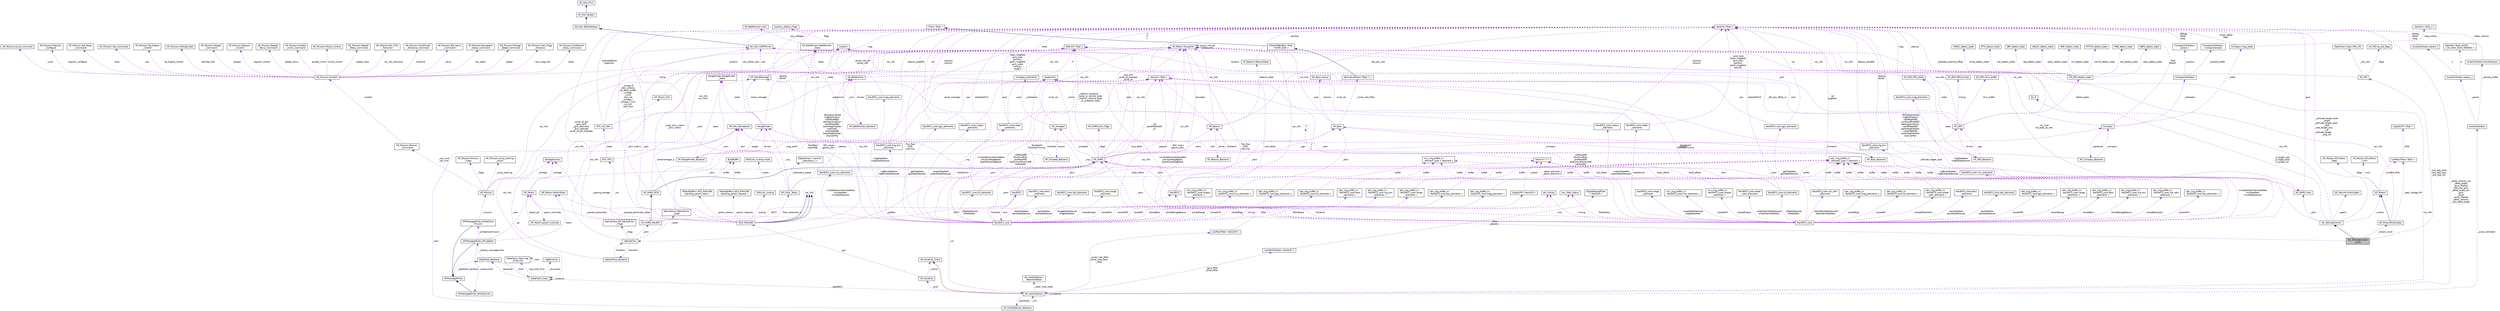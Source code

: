 digraph "AC_AttitudeControl_Multi"
{
 // INTERACTIVE_SVG=YES
  edge [fontname="Helvetica",fontsize="10",labelfontname="Helvetica",labelfontsize="10"];
  node [fontname="Helvetica",fontsize="10",shape=record];
  Node1 [label="AC_AttitudeControl\l_Multi",height=0.2,width=0.4,color="black", fillcolor="grey75", style="filled", fontcolor="black"];
  Node2 -> Node1 [dir="back",color="midnightblue",fontsize="10",style="solid",fontname="Helvetica"];
  Node2 [label="AC_AttitudeControl",height=0.2,width=0.4,color="black", fillcolor="white", style="filled",URL="$classAC__AttitudeControl.html"];
  Node3 -> Node2 [dir="back",color="darkorchid3",fontsize="10",style="dashed",label=" _p_angle_yaw\n_p_angle_pitch\n_p_angle_roll" ,fontname="Helvetica"];
  Node3 [label="AC_P",height=0.2,width=0.4,color="black", fillcolor="white", style="filled",URL="$classAC__P.html",tooltip="Object managing one P controller. "];
  Node4 -> Node3 [dir="back",color="darkorchid3",fontsize="10",style="dashed",label=" var_info" ,fontname="Helvetica"];
  Node4 [label="AP_Param::GroupInfo",height=0.2,width=0.4,color="black", fillcolor="white", style="filled",URL="$structAP__Param_1_1GroupInfo.html"];
  Node4 -> Node4 [dir="back",color="darkorchid3",fontsize="10",style="dashed",label=" group_info_ptr\ngroup_info" ,fontname="Helvetica"];
  Node5 -> Node2 [dir="back",color="darkorchid3",fontsize="10",style="dashed",label=" _attitude_target_quat" ,fontname="Helvetica"];
  Node5 [label="Quaternion",height=0.2,width=0.4,color="black", fillcolor="white", style="filled",URL="$classQuaternion.html"];
  Node4 -> Node2 [dir="back",color="darkorchid3",fontsize="10",style="dashed",label=" var_info" ,fontname="Helvetica"];
  Node6 -> Node2 [dir="back",color="darkorchid3",fontsize="10",style="dashed",label=" _ahrs" ,fontname="Helvetica"];
  Node6 [label="AP_AHRS_View",height=0.2,width=0.4,color="black", fillcolor="white", style="filled",URL="$classAP__AHRS__View.html"];
  Node7 -> Node6 [dir="back",color="darkorchid3",fontsize="10",style="dashed",label=" rot_view\nrot_body_to_ned" ,fontname="Helvetica"];
  Node7 [label="Matrix3\< float \>",height=0.2,width=0.4,color="black", fillcolor="white", style="filled",URL="$classMatrix3.html"];
  Node8 -> Node7 [dir="back",color="darkorchid3",fontsize="10",style="dashed",label=" a\nb\nc" ,fontname="Helvetica"];
  Node8 [label="Vector3\< float \>",height=0.2,width=0.4,color="black", fillcolor="white", style="filled",URL="$classVector3.html"];
  Node8 -> Node6 [dir="back",color="darkorchid3",fontsize="10",style="dashed",label=" gyro" ,fontname="Helvetica"];
  Node9 -> Node6 [dir="back",color="darkorchid3",fontsize="10",style="dashed",label=" ahrs" ,fontname="Helvetica"];
  Node9 [label="AP_AHRS",height=0.2,width=0.4,color="black", fillcolor="white", style="filled",URL="$classAP__AHRS.html"];
  Node7 -> Node9 [dir="back",color="darkorchid3",fontsize="10",style="dashed",label=" _rotation_autopilot\l_body_to_vehicle_body\n_rotation_vehicle_body\l_to_autopilot_body" ,fontname="Helvetica"];
  Node10 -> Node9 [dir="back",color="darkorchid3",fontsize="10",style="dashed",label=" _flags" ,fontname="Helvetica"];
  Node10 [label="AP_AHRS::ahrs_flags",height=0.2,width=0.4,color="black", fillcolor="white", style="filled",URL="$structAP__AHRS_1_1ahrs__flags.html"];
  Node11 -> Node9 [dir="back",color="darkorchid3",fontsize="10",style="dashed",label=" _baro" ,fontname="Helvetica"];
  Node11 [label="AP_Baro",height=0.2,width=0.4,color="black", fillcolor="white", style="filled",URL="$classAP__Baro.html"];
  Node12 -> Node11 [dir="back",color="darkorchid3",fontsize="10",style="dashed",label=" sensors" ,fontname="Helvetica"];
  Node12 [label="AP_Baro::sensor",height=0.2,width=0.4,color="black", fillcolor="white", style="filled",URL="$structAP__Baro_1_1sensor.html"];
  Node13 -> Node11 [dir="back",color="darkorchid3",fontsize="10",style="dashed",label=" _climb_rate_filter" ,fontname="Helvetica"];
  Node13 [label="DerivativeFilter\< float, 7 \>",height=0.2,width=0.4,color="black", fillcolor="white", style="filled",URL="$classDerivativeFilter.html"];
  Node14 -> Node13 [dir="back",color="midnightblue",fontsize="10",style="solid",fontname="Helvetica"];
  Node14 [label="FilterWithBuffer\< float,\l FILTER_SIZE \>",height=0.2,width=0.4,color="black", fillcolor="white", style="filled",URL="$classFilterWithBuffer.html"];
  Node15 -> Node14 [dir="back",color="midnightblue",fontsize="10",style="solid",fontname="Helvetica"];
  Node15 [label="Filter\< float \>",height=0.2,width=0.4,color="black", fillcolor="white", style="filled",URL="$classFilter.html"];
  Node4 -> Node11 [dir="back",color="darkorchid3",fontsize="10",style="dashed",label=" var_info" ,fontname="Helvetica"];
  Node16 -> Node11 [dir="back",color="darkorchid3",fontsize="10",style="dashed",label=" drivers" ,fontname="Helvetica"];
  Node16 [label="AP_Baro_Backend",height=0.2,width=0.4,color="black", fillcolor="white", style="filled",URL="$classAP__Baro__Backend.html"];
  Node11 -> Node16 [dir="back",color="darkorchid3",fontsize="10",style="dashed",label=" _frontend" ,fontname="Helvetica"];
  Node17 -> Node16 [dir="back",color="darkorchid3",fontsize="10",style="dashed",label=" _sem" ,fontname="Helvetica"];
  Node17 [label="AP_HAL::Semaphore",height=0.2,width=0.4,color="black", fillcolor="white", style="filled",URL="$classAP__HAL_1_1Semaphore.html"];
  Node18 -> Node9 [dir="back",color="darkorchid3",fontsize="10",style="dashed",label=" _optflow" ,fontname="Helvetica"];
  Node18 [label="OpticalFlow",height=0.2,width=0.4,color="black", fillcolor="white", style="filled",URL="$classOpticalFlow.html"];
  Node19 -> Node18 [dir="back",color="darkorchid3",fontsize="10",style="dashed",label=" _ahrs" ,fontname="Helvetica"];
  Node19 [label="AP_AHRS_NavEKF",height=0.2,width=0.4,color="black", fillcolor="white", style="filled",URL="$classAP__AHRS__NavEKF.html"];
  Node20 -> Node19 [dir="back",color="midnightblue",fontsize="10",style="solid",fontname="Helvetica"];
  Node20 [label="AP_AHRS_DCM",height=0.2,width=0.4,color="black", fillcolor="white", style="filled",URL="$classAP__AHRS__DCM.html"];
  Node9 -> Node20 [dir="back",color="midnightblue",fontsize="10",style="solid",fontname="Helvetica"];
  Node7 -> Node20 [dir="back",color="darkorchid3",fontsize="10",style="dashed",label=" _body_dcm_matrix\n_dcm_matrix" ,fontname="Helvetica"];
  Node8 -> Node20 [dir="back",color="darkorchid3",fontsize="10",style="dashed",label=" _omega_P\n_last_velocity\n_ra_delay_buffer\n_omega\n_wind\n_last_vel\n_omega_I\n_omega_I_sum\n_ra_sum\n_last_fuse\n..." ,fontname="Helvetica"];
  Node21 -> Node20 [dir="back",color="darkorchid3",fontsize="10",style="dashed",label=" _mag_earth" ,fontname="Helvetica"];
  Node21 [label="Vector2\< float \>",height=0.2,width=0.4,color="black", fillcolor="white", style="filled",URL="$structVector2.html"];
  Node7 -> Node19 [dir="back",color="darkorchid3",fontsize="10",style="dashed",label=" _dcm_matrix" ,fontname="Helvetica"];
  Node22 -> Node19 [dir="back",color="darkorchid3",fontsize="10",style="dashed",label=" EKF2" ,fontname="Helvetica"];
  Node22 [label="NavEKF2",height=0.2,width=0.4,color="black", fillcolor="white", style="filled",URL="$classNavEKF2.html"];
  Node11 -> Node22 [dir="back",color="darkorchid3",fontsize="10",style="dashed",label=" _baro" ,fontname="Helvetica"];
  Node4 -> Node22 [dir="back",color="darkorchid3",fontsize="10",style="dashed",label=" var_info" ,fontname="Helvetica"];
  Node21 -> Node22 [dir="back",color="darkorchid3",fontsize="10",style="dashed",label=" core_delta" ,fontname="Helvetica"];
  Node23 -> Node22 [dir="back",color="darkorchid3",fontsize="10",style="dashed",label=" _rng" ,fontname="Helvetica"];
  Node23 [label="RangeFinder",height=0.2,width=0.4,color="black", fillcolor="white", style="filled",URL="$classRangeFinder.html"];
  Node24 -> Node23 [dir="back",color="darkorchid3",fontsize="10",style="dashed",label=" serial_manager" ,fontname="Helvetica"];
  Node24 [label="AP_SerialManager",height=0.2,width=0.4,color="black", fillcolor="white", style="filled",URL="$classAP__SerialManager.html"];
  Node25 -> Node24 [dir="back",color="darkorchid3",fontsize="10",style="dashed",label=" uart" ,fontname="Helvetica"];
  Node25 [label="AP_HAL::UARTDriver",height=0.2,width=0.4,color="black", fillcolor="white", style="filled",URL="$classAP__HAL_1_1UARTDriver.html"];
  Node26 -> Node25 [dir="back",color="midnightblue",fontsize="10",style="solid",fontname="Helvetica"];
  Node26 [label="AP_HAL::BetterStream",height=0.2,width=0.4,color="black", fillcolor="white", style="filled",URL="$classAP__HAL_1_1BetterStream.html"];
  Node27 -> Node26 [dir="back",color="midnightblue",fontsize="10",style="solid",fontname="Helvetica"];
  Node27 [label="AP_HAL::Stream",height=0.2,width=0.4,color="black", fillcolor="white", style="filled",URL="$classAP__HAL_1_1Stream.html"];
  Node28 -> Node27 [dir="back",color="midnightblue",fontsize="10",style="solid",fontname="Helvetica"];
  Node28 [label="AP_HAL::Print",height=0.2,width=0.4,color="black", fillcolor="white", style="filled",URL="$classAP__HAL_1_1Print.html"];
  Node4 -> Node24 [dir="back",color="darkorchid3",fontsize="10",style="dashed",label=" var_info" ,fontname="Helvetica"];
  Node29 -> Node23 [dir="back",color="darkorchid3",fontsize="10",style="dashed",label=" state" ,fontname="Helvetica"];
  Node29 [label="RangeFinder::RangeFinder\l_State",height=0.2,width=0.4,color="black", fillcolor="white", style="filled",URL="$structRangeFinder_1_1RangeFinder__State.html"];
  Node4 -> Node23 [dir="back",color="darkorchid3",fontsize="10",style="dashed",label=" var_info" ,fontname="Helvetica"];
  Node8 -> Node23 [dir="back",color="darkorchid3",fontsize="10",style="dashed",label=" pos_offset_zero" ,fontname="Helvetica"];
  Node30 -> Node23 [dir="back",color="darkorchid3",fontsize="10",style="dashed",label=" drivers" ,fontname="Helvetica"];
  Node30 [label="AP_RangeFinder_Backend",height=0.2,width=0.4,color="black", fillcolor="white", style="filled",URL="$classAP__RangeFinder__Backend.html"];
  Node29 -> Node30 [dir="back",color="darkorchid3",fontsize="10",style="dashed",label=" state" ,fontname="Helvetica"];
  Node17 -> Node30 [dir="back",color="darkorchid3",fontsize="10",style="dashed",label=" _sem" ,fontname="Helvetica"];
  Node23 -> Node30 [dir="back",color="darkorchid3",fontsize="10",style="dashed",label=" ranger" ,fontname="Helvetica"];
  Node9 -> Node22 [dir="back",color="darkorchid3",fontsize="10",style="dashed",label=" _ahrs" ,fontname="Helvetica"];
  Node31 -> Node22 [dir="back",color="darkorchid3",fontsize="10",style="dashed",label=" core" ,fontname="Helvetica"];
  Node31 [label="NavEKF2_core",height=0.2,width=0.4,color="black", fillcolor="white", style="filled",URL="$classNavEKF2__core.html"];
  Node32 -> Node31 [dir="back",color="darkorchid3",fontsize="10",style="dashed",label=" magDataNew\nmagDataDelayed" ,fontname="Helvetica"];
  Node32 [label="NavEKF2_core::mag_elements",height=0.2,width=0.4,color="black", fillcolor="white", style="filled",URL="$structNavEKF2__core_1_1mag__elements.html"];
  Node8 -> Node32 [dir="back",color="darkorchid3",fontsize="10",style="dashed",label=" mag" ,fontname="Helvetica"];
  Node7 -> Node31 [dir="back",color="darkorchid3",fontsize="10",style="dashed",label=" Tbn_flow\nDCM\nprevTnb" ,fontname="Helvetica"];
  Node22 -> Node31 [dir="back",color="darkorchid3",fontsize="10",style="dashed",label=" frontend" ,fontname="Helvetica"];
  Node33 -> Node31 [dir="back",color="darkorchid3",fontsize="10",style="dashed",label=" baroDataNew\nbaroDataDelayed" ,fontname="Helvetica"];
  Node33 [label="NavEKF2_core::baro\l_elements",height=0.2,width=0.4,color="black", fillcolor="white", style="filled",URL="$structNavEKF2__core_1_1baro__elements.html"];
  Node34 -> Node31 [dir="back",color="darkorchid3",fontsize="10",style="dashed",label=" storedIMU" ,fontname="Helvetica"];
  Node34 [label="imu_ring_buffer_t\<\l NavEKF2_core::imu_elements \>",height=0.2,width=0.4,color="black", fillcolor="white", style="filled",URL="$classimu__ring__buffer__t.html"];
  Node35 -> Node34 [dir="back",color="darkorchid3",fontsize="10",style="dashed",label=" buffer" ,fontname="Helvetica"];
  Node35 [label="imu_ring_buffer_t\<\l element_type \>::element_t",height=0.2,width=0.4,color="black", fillcolor="white", style="filled",URL="$structimu__ring__buffer__t_1_1element__t.html"];
  Node36 -> Node31 [dir="back",color="darkorchid3",fontsize="10",style="dashed",label=" rngBcnDataNew\nrngBcnDataDelayed" ,fontname="Helvetica"];
  Node36 [label="NavEKF2_core::rng_bcn\l_elements",height=0.2,width=0.4,color="black", fillcolor="white", style="filled",URL="$structNavEKF2__core_1_1rng__bcn__elements.html"];
  Node8 -> Node36 [dir="back",color="darkorchid3",fontsize="10",style="dashed",label=" beacon_posNED" ,fontname="Helvetica"];
  Node37 -> Node31 [dir="back",color="darkorchid3",fontsize="10",style="dashed",label=" ofDataDelayed\nofDataNew" ,fontname="Helvetica"];
  Node37 [label="NavEKF2_core::of_elements",height=0.2,width=0.4,color="black", fillcolor="white", style="filled",URL="$structNavEKF2__core_1_1of__elements.html"];
  Node8 -> Node37 [dir="back",color="darkorchid3",fontsize="10",style="dashed",label=" bodyRadXYZ" ,fontname="Helvetica"];
  Node38 -> Node37 [dir="back",color="darkorchid3",fontsize="10",style="dashed",label=" body_offset" ,fontname="Helvetica"];
  Node38 [label="Vector3\< T \>",height=0.2,width=0.4,color="black", fillcolor="white", style="filled",URL="$classVector3.html"];
  Node39 -> Node38 [dir="back",color="darkorchid3",fontsize="10",style="dashed",label=" x\ny\nz" ,fontname="Helvetica"];
  Node39 [label="T",height=0.2,width=0.4,color="grey75", fillcolor="white", style="filled"];
  Node21 -> Node37 [dir="back",color="darkorchid3",fontsize="10",style="dashed",label=" flowRadXY\nflowRadXYcomp" ,fontname="Helvetica"];
  Node40 -> Node31 [dir="back",color="darkorchid3",fontsize="10",style="dashed",label=" storedGPS" ,fontname="Helvetica"];
  Node40 [label="obs_ring_buffer_t\<\l NavEKF2_core::gps_elements \>",height=0.2,width=0.4,color="black", fillcolor="white", style="filled",URL="$classobs__ring__buffer__t.html"];
  Node41 -> Node40 [dir="back",color="darkorchid3",fontsize="10",style="dashed",label=" buffer" ,fontname="Helvetica"];
  Node41 [label="obs_ring_buffer_t\<\l element_type \>::element_t",height=0.2,width=0.4,color="black", fillcolor="white", style="filled",URL="$structobs__ring__buffer__t_1_1element__t.html"];
  Node42 -> Node31 [dir="back",color="darkorchid3",fontsize="10",style="dashed",label=" timing" ,fontname="Helvetica"];
  Node42 [label="ekf_timing",height=0.2,width=0.4,color="black", fillcolor="white", style="filled",URL="$structekf__timing.html"];
  Node43 -> Node31 [dir="back",color="darkorchid3",fontsize="10",style="dashed",label=" tasDataNew\ntasDataDelayed" ,fontname="Helvetica"];
  Node43 [label="NavEKF2_core::tas_elements",height=0.2,width=0.4,color="black", fillcolor="white", style="filled",URL="$structNavEKF2__core_1_1tas__elements.html"];
  Node5 -> Node31 [dir="back",color="darkorchid3",fontsize="10",style="dashed",label=" imuQuatDownSampleNew\nprevQuatMagReset\nquatAtLastMagReset" ,fontname="Helvetica"];
  Node44 -> Node31 [dir="back",color="darkorchid3",fontsize="10",style="dashed",label=" stateStruct" ,fontname="Helvetica"];
  Node44 [label="NavEKF2_core::state\l_elements",height=0.2,width=0.4,color="black", fillcolor="white", style="filled",URL="$structNavEKF2__core_1_1state__elements.html"];
  Node5 -> Node44 [dir="back",color="darkorchid3",fontsize="10",style="dashed",label=" quat" ,fontname="Helvetica"];
  Node8 -> Node44 [dir="back",color="darkorchid3",fontsize="10",style="dashed",label=" body_magfield\ngyro_bias\nposition\nearth_magfield\ngyro_scale\nvelocity\nangErr" ,fontname="Helvetica"];
  Node21 -> Node44 [dir="back",color="darkorchid3",fontsize="10",style="dashed",label=" wind_vel" ,fontname="Helvetica"];
  Node45 -> Node31 [dir="back",color="darkorchid3",fontsize="10",style="dashed",label=" storedOF" ,fontname="Helvetica"];
  Node45 [label="obs_ring_buffer_t\<\l NavEKF2_core::of_elements \>",height=0.2,width=0.4,color="black", fillcolor="white", style="filled",URL="$classobs__ring__buffer__t.html"];
  Node41 -> Node45 [dir="back",color="darkorchid3",fontsize="10",style="dashed",label=" buffer" ,fontname="Helvetica"];
  Node46 -> Node31 [dir="back",color="darkorchid3",fontsize="10",style="dashed",label=" imuDataDownSampledNew\nimuDataNew\nimuDataDelayed" ,fontname="Helvetica"];
  Node46 [label="NavEKF2_core::imu_elements",height=0.2,width=0.4,color="black", fillcolor="white", style="filled",URL="$structNavEKF2__core_1_1imu__elements.html"];
  Node8 -> Node46 [dir="back",color="darkorchid3",fontsize="10",style="dashed",label=" delAng\ndelVel" ,fontname="Helvetica"];
  Node8 -> Node31 [dir="back",color="darkorchid3",fontsize="10",style="dashed",label=" delAngCorrected\nrngBcnPosSum\nvelOffsetNED\ndelAngCorrection\nearthRateNED\nearthMagFieldVar\ntiltErrVec\nvelDotNEDfilt\nbodyMagFieldVar\nreceiverPos\n..." ,fontname="Helvetica"];
  Node47 -> Node31 [dir="back",color="darkorchid3",fontsize="10",style="dashed",label=" filterStatus" ,fontname="Helvetica"];
  Node47 [label="nav_filter_status",height=0.2,width=0.4,color="black", fillcolor="white", style="filled",URL="$unionnav__filter__status.html"];
  Node48 -> Node31 [dir="back",color="darkorchid3",fontsize="10",style="dashed",label=" outputDataNew\noutputDataDelayed" ,fontname="Helvetica"];
  Node48 [label="NavEKF2_core::output\l_elements",height=0.2,width=0.4,color="black", fillcolor="white", style="filled",URL="$structNavEKF2__core_1_1output__elements.html"];
  Node5 -> Node48 [dir="back",color="darkorchid3",fontsize="10",style="dashed",label=" quat" ,fontname="Helvetica"];
  Node8 -> Node48 [dir="back",color="darkorchid3",fontsize="10",style="dashed",label=" position\nvelocity" ,fontname="Helvetica"];
  Node49 -> Node31 [dir="back",color="darkorchid3",fontsize="10",style="dashed",label=" gpsDataNew\ngpsDataDelayed" ,fontname="Helvetica"];
  Node49 [label="NavEKF2_core::gps_elements",height=0.2,width=0.4,color="black", fillcolor="white", style="filled",URL="$structNavEKF2__core_1_1gps__elements.html"];
  Node8 -> Node49 [dir="back",color="darkorchid3",fontsize="10",style="dashed",label=" vel" ,fontname="Helvetica"];
  Node21 -> Node49 [dir="back",color="darkorchid3",fontsize="10",style="dashed",label=" pos" ,fontname="Helvetica"];
  Node21 -> Node31 [dir="back",color="darkorchid3",fontsize="10",style="dashed",label=" velResetNE\nflowGyroBias\nposResetNE\nlastKnownPositionNE\nheldVelNE" ,fontname="Helvetica"];
  Node50 -> Node31 [dir="back",color="darkorchid3",fontsize="10",style="dashed",label=" storedBaro" ,fontname="Helvetica"];
  Node50 [label="obs_ring_buffer_t\<\l NavEKF2_core::baro\l_elements \>",height=0.2,width=0.4,color="black", fillcolor="white", style="filled",URL="$classobs__ring__buffer__t.html"];
  Node41 -> Node50 [dir="back",color="darkorchid3",fontsize="10",style="dashed",label=" buffer" ,fontname="Helvetica"];
  Node51 -> Node31 [dir="back",color="darkorchid3",fontsize="10",style="dashed",label=" storedRangeBeacon" ,fontname="Helvetica"];
  Node51 [label="obs_ring_buffer_t\<\l NavEKF2_core::rng_bcn\l_elements \>",height=0.2,width=0.4,color="black", fillcolor="white", style="filled",URL="$classobs__ring__buffer__t.html"];
  Node41 -> Node51 [dir="back",color="darkorchid3",fontsize="10",style="dashed",label=" buffer" ,fontname="Helvetica"];
  Node52 -> Node31 [dir="back",color="darkorchid3",fontsize="10",style="dashed",label=" storedRange" ,fontname="Helvetica"];
  Node52 [label="obs_ring_buffer_t\<\l NavEKF2_core::range\l_elements \>",height=0.2,width=0.4,color="black", fillcolor="white", style="filled",URL="$classobs__ring__buffer__t.html"];
  Node41 -> Node52 [dir="back",color="darkorchid3",fontsize="10",style="dashed",label=" buffer" ,fontname="Helvetica"];
  Node53 -> Node31 [dir="back",color="darkorchid3",fontsize="10",style="dashed",label=" storedTAS" ,fontname="Helvetica"];
  Node53 [label="obs_ring_buffer_t\<\l NavEKF2_core::tas_elements \>",height=0.2,width=0.4,color="black", fillcolor="white", style="filled",URL="$classobs__ring__buffer__t.html"];
  Node41 -> Node53 [dir="back",color="darkorchid3",fontsize="10",style="dashed",label=" buffer" ,fontname="Helvetica"];
  Node9 -> Node31 [dir="back",color="darkorchid3",fontsize="10",style="dashed",label=" _ahrs" ,fontname="Helvetica"];
  Node54 -> Node31 [dir="back",color="darkorchid3",fontsize="10",style="dashed",label=" storedMag" ,fontname="Helvetica"];
  Node54 [label="obs_ring_buffer_t\<\l NavEKF2_core::mag_elements \>",height=0.2,width=0.4,color="black", fillcolor="white", style="filled",URL="$classobs__ring__buffer__t.html"];
  Node41 -> Node54 [dir="back",color="darkorchid3",fontsize="10",style="dashed",label=" buffer" ,fontname="Helvetica"];
  Node55 -> Node31 [dir="back",color="darkorchid3",fontsize="10",style="dashed",label=" rangeDataDelayed\nrangeDataNew" ,fontname="Helvetica"];
  Node55 [label="NavEKF2_core::range\l_elements",height=0.2,width=0.4,color="black", fillcolor="white", style="filled",URL="$structNavEKF2__core_1_1range__elements.html"];
  Node56 -> Node31 [dir="back",color="darkorchid3",fontsize="10",style="dashed",label=" EKF_origin\ngpsloc_prev" ,fontname="Helvetica"];
  Node56 [label="Location",height=0.2,width=0.4,color="black", fillcolor="white", style="filled",URL="$structLocation.html"];
  Node57 -> Node56 [dir="back",color="darkorchid3",fontsize="10",style="dashed",label=" flags" ,fontname="Helvetica"];
  Node57 [label="Location_Option_Flags",height=0.2,width=0.4,color="black", fillcolor="white", style="filled",URL="$structLocation__Option__Flags.html"];
  Node58 -> Node31 [dir="back",color="darkorchid3",fontsize="10",style="dashed",label=" storedOutput" ,fontname="Helvetica"];
  Node58 [label="imu_ring_buffer_t\<\l NavEKF2_core::output\l_elements \>",height=0.2,width=0.4,color="black", fillcolor="white", style="filled",URL="$classimu__ring__buffer__t.html"];
  Node35 -> Node58 [dir="back",color="darkorchid3",fontsize="10",style="dashed",label=" buffer" ,fontname="Helvetica"];
  Node59 -> Node19 [dir="back",color="darkorchid3",fontsize="10",style="dashed",label=" EKF3" ,fontname="Helvetica"];
  Node59 [label="NavEKF3",height=0.2,width=0.4,color="black", fillcolor="white", style="filled",URL="$classNavEKF3.html"];
  Node60 -> Node59 [dir="back",color="darkorchid3",fontsize="10",style="dashed",label=" core" ,fontname="Helvetica"];
  Node60 [label="NavEKF3_core",height=0.2,width=0.4,color="black", fillcolor="white", style="filled",URL="$classNavEKF3__core.html"];
  Node61 -> Node60 [dir="back",color="darkorchid3",fontsize="10",style="dashed",label=" storedMag" ,fontname="Helvetica"];
  Node61 [label="obs_ring_buffer_t\<\l NavEKF3_core::mag_elements \>",height=0.2,width=0.4,color="black", fillcolor="white", style="filled",URL="$classobs__ring__buffer__t.html"];
  Node41 -> Node61 [dir="back",color="darkorchid3",fontsize="10",style="dashed",label=" buffer" ,fontname="Helvetica"];
  Node62 -> Node60 [dir="back",color="darkorchid3",fontsize="10",style="dashed",label=" outputDataNew\noutputDataDelayed" ,fontname="Helvetica"];
  Node62 [label="NavEKF3_core::output\l_elements",height=0.2,width=0.4,color="black", fillcolor="white", style="filled",URL="$structNavEKF3__core_1_1output__elements.html"];
  Node5 -> Node62 [dir="back",color="darkorchid3",fontsize="10",style="dashed",label=" quat" ,fontname="Helvetica"];
  Node8 -> Node62 [dir="back",color="darkorchid3",fontsize="10",style="dashed",label=" position\nvelocity" ,fontname="Helvetica"];
  Node63 -> Node60 [dir="back",color="darkorchid3",fontsize="10",style="dashed",label=" gpsDataNew\ngpsDataDelayed" ,fontname="Helvetica"];
  Node63 [label="NavEKF3_core::gps_elements",height=0.2,width=0.4,color="black", fillcolor="white", style="filled",URL="$structNavEKF3__core_1_1gps__elements.html"];
  Node8 -> Node63 [dir="back",color="darkorchid3",fontsize="10",style="dashed",label=" vel" ,fontname="Helvetica"];
  Node21 -> Node63 [dir="back",color="darkorchid3",fontsize="10",style="dashed",label=" pos" ,fontname="Helvetica"];
  Node7 -> Node60 [dir="back",color="darkorchid3",fontsize="10",style="dashed",label=" Tbn_flow\nDCM\nprevTnb" ,fontname="Helvetica"];
  Node59 -> Node60 [dir="back",color="darkorchid3",fontsize="10",style="dashed",label=" frontend" ,fontname="Helvetica"];
  Node64 -> Node60 [dir="back",color="darkorchid3",fontsize="10",style="dashed",label=" storedOF" ,fontname="Helvetica"];
  Node64 [label="obs_ring_buffer_t\<\l NavEKF3_core::of_elements \>",height=0.2,width=0.4,color="black", fillcolor="white", style="filled",URL="$classobs__ring__buffer__t.html"];
  Node41 -> Node64 [dir="back",color="darkorchid3",fontsize="10",style="dashed",label=" buffer" ,fontname="Helvetica"];
  Node42 -> Node60 [dir="back",color="darkorchid3",fontsize="10",style="dashed",label=" timing" ,fontname="Helvetica"];
  Node65 -> Node60 [dir="back",color="darkorchid3",fontsize="10",style="dashed",label=" wheelOdmDataDelayed\nwheelOdmDataNew" ,fontname="Helvetica"];
  Node65 [label="NavEKF3_core::wheel\l_odm_elements",height=0.2,width=0.4,color="black", fillcolor="white", style="filled",URL="$structNavEKF3__core_1_1wheel__odm__elements.html"];
  Node38 -> Node65 [dir="back",color="darkorchid3",fontsize="10",style="dashed",label=" hub_offset" ,fontname="Helvetica"];
  Node66 -> Node60 [dir="back",color="darkorchid3",fontsize="10",style="dashed",label=" bodyOdmDataDelayed\nbodyOdmDataNew" ,fontname="Helvetica"];
  Node66 [label="NavEKF3_core::vel_odm\l_elements",height=0.2,width=0.4,color="black", fillcolor="white", style="filled",URL="$structNavEKF3__core_1_1vel__odm__elements.html"];
  Node8 -> Node66 [dir="back",color="darkorchid3",fontsize="10",style="dashed",label=" vel\nangRate" ,fontname="Helvetica"];
  Node38 -> Node66 [dir="back",color="darkorchid3",fontsize="10",style="dashed",label=" body_offset" ,fontname="Helvetica"];
  Node5 -> Node60 [dir="back",color="darkorchid3",fontsize="10",style="dashed",label=" imuQuatDownSampleNew\nprevQuatMagReset\nquatAtLastMagReset" ,fontname="Helvetica"];
  Node67 -> Node60 [dir="back",color="darkorchid3",fontsize="10",style="dashed",label=" storedWheelOdm" ,fontname="Helvetica"];
  Node67 [label="obs_ring_buffer_t\<\l NavEKF3_core::wheel\l_odm_elements \>",height=0.2,width=0.4,color="black", fillcolor="white", style="filled",URL="$classobs__ring__buffer__t.html"];
  Node41 -> Node67 [dir="back",color="darkorchid3",fontsize="10",style="dashed",label=" buffer" ,fontname="Helvetica"];
  Node8 -> Node60 [dir="back",color="darkorchid3",fontsize="10",style="dashed",label=" delAngCorrected\nrngBcnPosSum\nvelOffsetNED\nbcnPosOffsetNED\ndelAngCorrection\nearthRateNED\nearthMagFieldVar\nvelDotNEDfilt\nbodyMagFieldVar\nreceiverPos\n..." ,fontname="Helvetica"];
  Node47 -> Node60 [dir="back",color="darkorchid3",fontsize="10",style="dashed",label=" filterStatus" ,fontname="Helvetica"];
  Node68 -> Node60 [dir="back",color="darkorchid3",fontsize="10",style="dashed",label=" magDataNew\nmagDataDelayed" ,fontname="Helvetica"];
  Node68 [label="NavEKF3_core::mag_elements",height=0.2,width=0.4,color="black", fillcolor="white", style="filled",URL="$structNavEKF3__core_1_1mag__elements.html"];
  Node8 -> Node68 [dir="back",color="darkorchid3",fontsize="10",style="dashed",label=" mag" ,fontname="Helvetica"];
  Node21 -> Node60 [dir="back",color="darkorchid3",fontsize="10",style="dashed",label=" velResetNE\nflowGyroBias\nposResetNE\nlastKnownPositionNE\nheldVelNE" ,fontname="Helvetica"];
  Node69 -> Node60 [dir="back",color="darkorchid3",fontsize="10",style="dashed",label=" storedGPS" ,fontname="Helvetica"];
  Node69 [label="obs_ring_buffer_t\<\l NavEKF3_core::gps_elements \>",height=0.2,width=0.4,color="black", fillcolor="white", style="filled",URL="$classobs__ring__buffer__t.html"];
  Node41 -> Node69 [dir="back",color="darkorchid3",fontsize="10",style="dashed",label=" buffer" ,fontname="Helvetica"];
  Node70 -> Node60 [dir="back",color="darkorchid3",fontsize="10",style="dashed",label=" stateStruct" ,fontname="Helvetica"];
  Node70 [label="NavEKF3_core::state\l_elements",height=0.2,width=0.4,color="black", fillcolor="white", style="filled",URL="$structNavEKF3__core_1_1state__elements.html"];
  Node5 -> Node70 [dir="back",color="darkorchid3",fontsize="10",style="dashed",label=" quat" ,fontname="Helvetica"];
  Node8 -> Node70 [dir="back",color="darkorchid3",fontsize="10",style="dashed",label=" accel_bias\nbody_magfield\ngyro_bias\nposition\nearth_magfield\nvelocity" ,fontname="Helvetica"];
  Node21 -> Node70 [dir="back",color="darkorchid3",fontsize="10",style="dashed",label=" wind_vel" ,fontname="Helvetica"];
  Node71 -> Node60 [dir="back",color="darkorchid3",fontsize="10",style="dashed",label=" storedRange" ,fontname="Helvetica"];
  Node71 [label="obs_ring_buffer_t\<\l NavEKF3_core::range\l_elements \>",height=0.2,width=0.4,color="black", fillcolor="white", style="filled",URL="$classobs__ring__buffer__t.html"];
  Node41 -> Node71 [dir="back",color="darkorchid3",fontsize="10",style="dashed",label=" buffer" ,fontname="Helvetica"];
  Node72 -> Node60 [dir="back",color="darkorchid3",fontsize="10",style="dashed",label=" rngBcnDataNew\nrngBcnDataDelayed" ,fontname="Helvetica"];
  Node72 [label="NavEKF3_core::rng_bcn\l_elements",height=0.2,width=0.4,color="black", fillcolor="white", style="filled",URL="$structNavEKF3__core_1_1rng__bcn__elements.html"];
  Node8 -> Node72 [dir="back",color="darkorchid3",fontsize="10",style="dashed",label=" beacon_posNED" ,fontname="Helvetica"];
  Node73 -> Node60 [dir="back",color="darkorchid3",fontsize="10",style="dashed",label=" baroDataNew\nbaroDataDelayed" ,fontname="Helvetica"];
  Node73 [label="NavEKF3_core::baro\l_elements",height=0.2,width=0.4,color="black", fillcolor="white", style="filled",URL="$structNavEKF3__core_1_1baro__elements.html"];
  Node9 -> Node60 [dir="back",color="darkorchid3",fontsize="10",style="dashed",label=" _ahrs" ,fontname="Helvetica"];
  Node74 -> Node60 [dir="back",color="darkorchid3",fontsize="10",style="dashed",label=" storedBaro" ,fontname="Helvetica"];
  Node74 [label="obs_ring_buffer_t\<\l NavEKF3_core::baro\l_elements \>",height=0.2,width=0.4,color="black", fillcolor="white", style="filled",URL="$classobs__ring__buffer__t.html"];
  Node41 -> Node74 [dir="back",color="darkorchid3",fontsize="10",style="dashed",label=" buffer" ,fontname="Helvetica"];
  Node56 -> Node60 [dir="back",color="darkorchid3",fontsize="10",style="dashed",label=" EKF_origin\ngpsloc_prev" ,fontname="Helvetica"];
  Node75 -> Node60 [dir="back",color="darkorchid3",fontsize="10",style="dashed",label=" tasDataNew\ntasDataDelayed" ,fontname="Helvetica"];
  Node75 [label="NavEKF3_core::tas_elements",height=0.2,width=0.4,color="black", fillcolor="white", style="filled",URL="$structNavEKF3__core_1_1tas__elements.html"];
  Node76 -> Node60 [dir="back",color="darkorchid3",fontsize="10",style="dashed",label=" storedIMU" ,fontname="Helvetica"];
  Node76 [label="imu_ring_buffer_t\<\l NavEKF3_core::imu_elements \>",height=0.2,width=0.4,color="black", fillcolor="white", style="filled",URL="$classimu__ring__buffer__t.html"];
  Node35 -> Node76 [dir="back",color="darkorchid3",fontsize="10",style="dashed",label=" buffer" ,fontname="Helvetica"];
  Node77 -> Node60 [dir="back",color="darkorchid3",fontsize="10",style="dashed",label=" storedRangeBeacon" ,fontname="Helvetica"];
  Node77 [label="obs_ring_buffer_t\<\l NavEKF3_core::rng_bcn\l_elements \>",height=0.2,width=0.4,color="black", fillcolor="white", style="filled",URL="$classobs__ring__buffer__t.html"];
  Node41 -> Node77 [dir="back",color="darkorchid3",fontsize="10",style="dashed",label=" buffer" ,fontname="Helvetica"];
  Node78 -> Node60 [dir="back",color="darkorchid3",fontsize="10",style="dashed",label=" storedBodyOdm" ,fontname="Helvetica"];
  Node78 [label="obs_ring_buffer_t\<\l NavEKF3_core::vel_odm\l_elements \>",height=0.2,width=0.4,color="black", fillcolor="white", style="filled",URL="$classobs__ring__buffer__t.html"];
  Node41 -> Node78 [dir="back",color="darkorchid3",fontsize="10",style="dashed",label=" buffer" ,fontname="Helvetica"];
  Node79 -> Node60 [dir="back",color="darkorchid3",fontsize="10",style="dashed",label=" ofDataDelayed\nofDataNew" ,fontname="Helvetica"];
  Node79 [label="NavEKF3_core::of_elements",height=0.2,width=0.4,color="black", fillcolor="white", style="filled",URL="$structNavEKF3__core_1_1of__elements.html"];
  Node8 -> Node79 [dir="back",color="darkorchid3",fontsize="10",style="dashed",label=" bodyRadXYZ" ,fontname="Helvetica"];
  Node38 -> Node79 [dir="back",color="darkorchid3",fontsize="10",style="dashed",label=" body_offset" ,fontname="Helvetica"];
  Node21 -> Node79 [dir="back",color="darkorchid3",fontsize="10",style="dashed",label=" flowRadXY\nflowRadXYcomp" ,fontname="Helvetica"];
  Node80 -> Node60 [dir="back",color="darkorchid3",fontsize="10",style="dashed",label=" rangeDataDelayed\nrangeDataNew" ,fontname="Helvetica"];
  Node80 [label="NavEKF3_core::range\l_elements",height=0.2,width=0.4,color="black", fillcolor="white", style="filled",URL="$structNavEKF3__core_1_1range__elements.html"];
  Node81 -> Node60 [dir="back",color="darkorchid3",fontsize="10",style="dashed",label=" imuDataDownSampledNew\nimuDataNew\nimuDataDelayed" ,fontname="Helvetica"];
  Node81 [label="NavEKF3_core::imu_elements",height=0.2,width=0.4,color="black", fillcolor="white", style="filled",URL="$structNavEKF3__core_1_1imu__elements.html"];
  Node8 -> Node81 [dir="back",color="darkorchid3",fontsize="10",style="dashed",label=" delAng\ndelVel" ,fontname="Helvetica"];
  Node82 -> Node60 [dir="back",color="darkorchid3",fontsize="10",style="dashed",label=" storedOutput" ,fontname="Helvetica"];
  Node82 [label="imu_ring_buffer_t\<\l NavEKF3_core::output\l_elements \>",height=0.2,width=0.4,color="black", fillcolor="white", style="filled",URL="$classimu__ring__buffer__t.html"];
  Node35 -> Node82 [dir="back",color="darkorchid3",fontsize="10",style="dashed",label=" buffer" ,fontname="Helvetica"];
  Node83 -> Node60 [dir="back",color="darkorchid3",fontsize="10",style="dashed",label=" storedTAS" ,fontname="Helvetica"];
  Node83 [label="obs_ring_buffer_t\<\l NavEKF3_core::tas_elements \>",height=0.2,width=0.4,color="black", fillcolor="white", style="filled",URL="$classobs__ring__buffer__t.html"];
  Node41 -> Node83 [dir="back",color="darkorchid3",fontsize="10",style="dashed",label=" buffer" ,fontname="Helvetica"];
  Node11 -> Node59 [dir="back",color="darkorchid3",fontsize="10",style="dashed",label=" _baro" ,fontname="Helvetica"];
  Node4 -> Node59 [dir="back",color="darkorchid3",fontsize="10",style="dashed",label=" var_info" ,fontname="Helvetica"];
  Node21 -> Node59 [dir="back",color="darkorchid3",fontsize="10",style="dashed",label=" core_delta" ,fontname="Helvetica"];
  Node23 -> Node59 [dir="back",color="darkorchid3",fontsize="10",style="dashed",label=" _rng" ,fontname="Helvetica"];
  Node9 -> Node59 [dir="back",color="darkorchid3",fontsize="10",style="dashed",label=" _ahrs" ,fontname="Helvetica"];
  Node84 -> Node19 [dir="back",color="darkorchid3",fontsize="10",style="dashed",label=" _sitl" ,fontname="Helvetica"];
  Node84 [label="SITL::SITL",height=0.2,width=0.4,color="black", fillcolor="white", style="filled",URL="$classSITL_1_1SITL.html"];
  Node4 -> Node84 [dir="back",color="darkorchid3",fontsize="10",style="dashed",label=" var_info\nvar_info2" ,fontname="Helvetica"];
  Node85 -> Node84 [dir="back",color="darkorchid3",fontsize="10",style="dashed",label=" state" ,fontname="Helvetica"];
  Node85 [label="SITL::sitl_fdm",height=0.2,width=0.4,color="black", fillcolor="white", style="filled",URL="$structSITL_1_1sitl__fdm.html"];
  Node5 -> Node85 [dir="back",color="darkorchid3",fontsize="10",style="dashed",label=" quaternion" ,fontname="Helvetica"];
  Node8 -> Node85 [dir="back",color="darkorchid3",fontsize="10",style="dashed",label=" bodyMagField\nangAccel" ,fontname="Helvetica"];
  Node56 -> Node85 [dir="back",color="darkorchid3",fontsize="10",style="dashed",label=" home" ,fontname="Helvetica"];
  Node8 -> Node19 [dir="back",color="darkorchid3",fontsize="10",style="dashed",label=" _accel_ef_ekf\n_gyro_drift\n_gyro_estimate\n_dcm_attitude\n_accel_ef_ekf_blended" ,fontname="Helvetica"];
  Node4 -> Node18 [dir="back",color="darkorchid3",fontsize="10",style="dashed",label=" var_info" ,fontname="Helvetica"];
  Node86 -> Node18 [dir="back",color="darkorchid3",fontsize="10",style="dashed",label=" _state" ,fontname="Helvetica"];
  Node86 [label="OpticalFlow::OpticalFlow\l_state",height=0.2,width=0.4,color="black", fillcolor="white", style="filled",URL="$structOpticalFlow_1_1OpticalFlow__state.html"];
  Node21 -> Node86 [dir="back",color="darkorchid3",fontsize="10",style="dashed",label=" flowRate\nbodyRate" ,fontname="Helvetica"];
  Node87 -> Node18 [dir="back",color="darkorchid3",fontsize="10",style="dashed",label=" backend" ,fontname="Helvetica"];
  Node87 [label="OpticalFlow_backend",height=0.2,width=0.4,color="black", fillcolor="white", style="filled",URL="$classOpticalFlow__backend.html"];
  Node18 -> Node87 [dir="back",color="darkorchid3",fontsize="10",style="dashed",label=" frontend" ,fontname="Helvetica"];
  Node17 -> Node87 [dir="back",color="darkorchid3",fontsize="10",style="dashed",label=" _sem" ,fontname="Helvetica"];
  Node88 -> Node18 [dir="back",color="darkorchid3",fontsize="10",style="dashed",label=" _flags" ,fontname="Helvetica"];
  Node88 [label="OpticalFlow::AP_OpticalFlow\l_Flags",height=0.2,width=0.4,color="black", fillcolor="white", style="filled",URL="$structOpticalFlow_1_1AP__OpticalFlow__Flags.html"];
  Node4 -> Node9 [dir="back",color="darkorchid3",fontsize="10",style="dashed",label=" var_info" ,fontname="Helvetica"];
  Node6 -> Node9 [dir="back",color="darkorchid3",fontsize="10",style="dashed",label=" _view" ,fontname="Helvetica"];
  Node8 -> Node9 [dir="back",color="darkorchid3",fontsize="10",style="dashed",label=" _last_trim\n_accel_ef_blended\n_accel_ef" ,fontname="Helvetica"];
  Node89 -> Node9 [dir="back",color="darkorchid3",fontsize="10",style="dashed",label=" _ins" ,fontname="Helvetica"];
  Node89 [label="AP_InertialSensor",height=0.2,width=0.4,color="black", fillcolor="white", style="filled",URL="$classAP__InertialSensor.html"];
  Node90 -> Node89 [dir="back",color="firebrick4",fontsize="10",style="solid",fontname="Helvetica"];
  Node90 [label="AP_AccelCal_Client",height=0.2,width=0.4,color="black", fillcolor="white", style="filled",URL="$classAP__AccelCal__Client.html"];
  Node91 -> Node89 [dir="back",color="darkorchid3",fontsize="10",style="dashed",label=" _peak_hold_state" ,fontname="Helvetica"];
  Node91 [label="AP_InertialSensor::\lPeakHoldState",height=0.2,width=0.4,color="black", fillcolor="white", style="filled",URL="$structAP__InertialSensor_1_1PeakHoldState.html"];
  Node92 -> Node89 [dir="back",color="darkorchid3",fontsize="10",style="dashed",label=" _accel_vibe_filter\n_accel_vibe_floor\l_filter" ,fontname="Helvetica"];
  Node92 [label="LowPassFilter\< Vector3f \>",height=0.2,width=0.4,color="black", fillcolor="white", style="filled",URL="$classLowPassFilter.html"];
  Node93 -> Node92 [dir="back",color="darkorchid3",fontsize="10",style="dashed",label=" _filter" ,fontname="Helvetica"];
  Node93 [label="DigitalLPF\< Vector3f \>",height=0.2,width=0.4,color="black", fillcolor="white", style="filled",URL="$classDigitalLPF.html"];
  Node38 -> Node93 [dir="back",color="darkorchid3",fontsize="10",style="dashed",label=" _output" ,fontname="Helvetica"];
  Node94 -> Node89 [dir="back",color="darkorchid3",fontsize="10",style="dashed",label=" _backends" ,fontname="Helvetica"];
  Node94 [label="AP_InertialSensor_Backend",height=0.2,width=0.4,color="black", fillcolor="white", style="filled",URL="$classAP__InertialSensor__Backend.html"];
  Node17 -> Node94 [dir="back",color="darkorchid3",fontsize="10",style="dashed",label=" _sem" ,fontname="Helvetica"];
  Node89 -> Node94 [dir="back",color="darkorchid3",fontsize="10",style="dashed",label=" _imu" ,fontname="Helvetica"];
  Node95 -> Node89 [dir="back",color="darkorchid3",fontsize="10",style="dashed",label=" _gyro_filter\n_accel_filter" ,fontname="Helvetica"];
  Node95 [label="LowPassFilter2p\< Vector3f \>",height=0.2,width=0.4,color="black", fillcolor="white", style="filled",URL="$classLowPassFilter2p.html"];
  Node96 -> Node95 [dir="back",color="darkorchid3",fontsize="10",style="dashed",label=" _filter\n_params" ,fontname="Helvetica"];
  Node96 [label="DigitalBiquadFilter\l\< Vector3f \>",height=0.2,width=0.4,color="black", fillcolor="white", style="filled",URL="$classDigitalBiquadFilter.html"];
  Node38 -> Node96 [dir="back",color="darkorchid3",fontsize="10",style="dashed",label=" _delay_element_1\n_delay_element_2" ,fontname="Helvetica"];
  Node97 -> Node89 [dir="back",color="darkorchid3",fontsize="10",style="dashed",label=" _accel_calibrator" ,fontname="Helvetica"];
  Node97 [label="AccelCalibrator",height=0.2,width=0.4,color="black", fillcolor="white", style="filled",URL="$classAccelCalibrator.html"];
  Node98 -> Node97 [dir="back",color="darkorchid3",fontsize="10",style="dashed",label=" _param" ,fontname="Helvetica"];
  Node98 [label="AccelCalibrator::param_u",height=0.2,width=0.4,color="black", fillcolor="white", style="filled",URL="$unionAccelCalibrator_1_1param__u.html"];
  Node99 -> Node98 [dir="back",color="darkorchid3",fontsize="10",style="dashed",label=" s" ,fontname="Helvetica"];
  Node99 [label="AccelCalibrator::param_t",height=0.2,width=0.4,color="black", fillcolor="white", style="filled",URL="$structAccelCalibrator_1_1param__t.html"];
  Node8 -> Node99 [dir="back",color="darkorchid3",fontsize="10",style="dashed",label=" offdiag\noffset\ndiag" ,fontname="Helvetica"];
  Node100 -> Node98 [dir="back",color="darkorchid3",fontsize="10",style="dashed",label=" a" ,fontname="Helvetica"];
  Node100 [label="VectorN\< float, ACCEL\l_CAL_MAX_NUM_PARAMS \>",height=0.2,width=0.4,color="black", fillcolor="white", style="filled",URL="$classVectorN.html"];
  Node101 -> Node97 [dir="back",color="darkorchid3",fontsize="10",style="dashed",label=" _sample_buffer" ,fontname="Helvetica"];
  Node101 [label="AccelCalibrator::AccelSample",height=0.2,width=0.4,color="black", fillcolor="white", style="filled",URL="$structAccelCalibrator_1_1AccelSample.html"];
  Node8 -> Node101 [dir="back",color="darkorchid3",fontsize="10",style="dashed",label=" delta_velocity" ,fontname="Helvetica"];
  Node102 -> Node89 [dir="back",color="darkorchid3",fontsize="10",style="dashed",label=" _dataflash" ,fontname="Helvetica"];
  Node102 [label="DataFlash_Class",height=0.2,width=0.4,color="black", fillcolor="white", style="filled",URL="$classDataFlash__Class.html"];
  Node103 -> Node102 [dir="back",color="darkorchid3",fontsize="10",style="dashed",label=" log_write_fmts" ,fontname="Helvetica"];
  Node103 [label="DataFlash_Class::log\l_write_fmt",height=0.2,width=0.4,color="black", fillcolor="white", style="filled",URL="$structDataFlash__Class_1_1log__write__fmt.html"];
  Node103 -> Node103 [dir="back",color="darkorchid3",fontsize="10",style="dashed",label=" next" ,fontname="Helvetica"];
  Node104 -> Node102 [dir="back",color="darkorchid3",fontsize="10",style="dashed",label=" _structures" ,fontname="Helvetica"];
  Node104 [label="LogStructure",height=0.2,width=0.4,color="black", fillcolor="white", style="filled",URL="$structLogStructure.html"];
  Node102 -> Node102 [dir="back",color="darkorchid3",fontsize="10",style="dashed",label=" _instance" ,fontname="Helvetica"];
  Node105 -> Node102 [dir="back",color="darkorchid3",fontsize="10",style="dashed",label=" backends" ,fontname="Helvetica"];
  Node105 [label="DataFlash_Backend",height=0.2,width=0.4,color="black", fillcolor="white", style="filled",URL="$classDataFlash__Backend.html"];
  Node102 -> Node105 [dir="back",color="darkorchid3",fontsize="10",style="dashed",label=" _front" ,fontname="Helvetica"];
  Node106 -> Node105 [dir="back",color="darkorchid3",fontsize="10",style="dashed",label=" _startup_messagewriter" ,fontname="Helvetica"];
  Node106 [label="DFMessageWriter_DFLogStart",height=0.2,width=0.4,color="black", fillcolor="white", style="filled",URL="$classDFMessageWriter__DFLogStart.html"];
  Node107 -> Node106 [dir="back",color="midnightblue",fontsize="10",style="solid",fontname="Helvetica"];
  Node107 [label="DFMessageWriter",height=0.2,width=0.4,color="black", fillcolor="white", style="filled",URL="$classDFMessageWriter.html"];
  Node105 -> Node107 [dir="back",color="darkorchid3",fontsize="10",style="dashed",label=" _dataflash_backend" ,fontname="Helvetica"];
  Node108 -> Node106 [dir="back",color="darkorchid3",fontsize="10",style="dashed",label=" _writeentiremission" ,fontname="Helvetica"];
  Node108 [label="DFMessageWriter_WriteEntire\lMission",height=0.2,width=0.4,color="black", fillcolor="white", style="filled",URL="$classDFMessageWriter__WriteEntireMission.html"];
  Node107 -> Node108 [dir="back",color="midnightblue",fontsize="10",style="solid",fontname="Helvetica"];
  Node109 -> Node108 [dir="back",color="darkorchid3",fontsize="10",style="dashed",label=" _mission" ,fontname="Helvetica"];
  Node109 [label="AP_Mission",height=0.2,width=0.4,color="black", fillcolor="white", style="filled",URL="$classAP__Mission.html",tooltip="Object managing Mission. "];
  Node110 -> Node109 [dir="back",color="darkorchid3",fontsize="10",style="dashed",label=" _storage" ,fontname="Helvetica"];
  Node110 [label="StorageAccess",height=0.2,width=0.4,color="black", fillcolor="white", style="filled",URL="$classStorageAccess.html"];
  Node111 -> Node109 [dir="back",color="darkorchid3",fontsize="10",style="dashed",label=" _nav_cmd\n_do_cmd" ,fontname="Helvetica"];
  Node111 [label="AP_Mission::Mission\l_Command",height=0.2,width=0.4,color="black", fillcolor="white", style="filled",URL="$structAP__Mission_1_1Mission__Command.html"];
  Node112 -> Node111 [dir="back",color="darkorchid3",fontsize="10",style="dashed",label=" content" ,fontname="Helvetica"];
  Node112 [label="AP_Mission::Content",height=0.2,width=0.4,color="black", fillcolor="white", style="filled",URL="$unionAP__Mission_1_1Content.html"];
  Node113 -> Node112 [dir="back",color="darkorchid3",fontsize="10",style="dashed",label=" guided_limits" ,fontname="Helvetica"];
  Node113 [label="AP_Mission::Guided\l_Limits_Command",height=0.2,width=0.4,color="black", fillcolor="white", style="filled",URL="$structAP__Mission_1_1Guided__Limits__Command.html"];
  Node114 -> Node112 [dir="back",color="darkorchid3",fontsize="10",style="dashed",label=" mount_control" ,fontname="Helvetica"];
  Node114 [label="AP_Mission::Mount_Control",height=0.2,width=0.4,color="black", fillcolor="white", style="filled",URL="$structAP__Mission_1_1Mount__Control.html"];
  Node115 -> Node112 [dir="back",color="darkorchid3",fontsize="10",style="dashed",label=" repeat_relay" ,fontname="Helvetica"];
  Node115 [label="AP_Mission::Repeat\l_Relay_Command",height=0.2,width=0.4,color="black", fillcolor="white", style="filled",URL="$structAP__Mission_1_1Repeat__Relay__Command.html"];
  Node116 -> Node112 [dir="back",color="darkorchid3",fontsize="10",style="dashed",label=" do_vtol_transition" ,fontname="Helvetica"];
  Node116 [label="AP_Mission::Do_VTOL\l_Transition",height=0.2,width=0.4,color="black", fillcolor="white", style="filled",URL="$structAP__Mission_1_1Do__VTOL__Transition.html"];
  Node117 -> Node112 [dir="back",color="darkorchid3",fontsize="10",style="dashed",label=" distance" ,fontname="Helvetica"];
  Node117 [label="AP_Mission::Conditional\l_Distance_Command",height=0.2,width=0.4,color="black", fillcolor="white", style="filled",URL="$structAP__Mission_1_1Conditional__Distance__Command.html"];
  Node118 -> Node112 [dir="back",color="darkorchid3",fontsize="10",style="dashed",label=" servo" ,fontname="Helvetica"];
  Node118 [label="AP_Mission::Set_Servo\l_Command",height=0.2,width=0.4,color="black", fillcolor="white", style="filled",URL="$structAP__Mission_1_1Set__Servo__Command.html"];
  Node119 -> Node112 [dir="back",color="darkorchid3",fontsize="10",style="dashed",label=" nav_delay" ,fontname="Helvetica"];
  Node119 [label="AP_Mission::Navigation\l_Delay_Command",height=0.2,width=0.4,color="black", fillcolor="white", style="filled",URL="$structAP__Mission_1_1Navigation__Delay__Command.html"];
  Node120 -> Node112 [dir="back",color="darkorchid3",fontsize="10",style="dashed",label=" speed" ,fontname="Helvetica"];
  Node120 [label="AP_Mission::Change\l_Speed_Command",height=0.2,width=0.4,color="black", fillcolor="white", style="filled",URL="$structAP__Mission_1_1Change__Speed__Command.html"];
  Node121 -> Node112 [dir="back",color="darkorchid3",fontsize="10",style="dashed",label=" cam_trigg_dist" ,fontname="Helvetica"];
  Node121 [label="AP_Mission::Cam_Trigg\l_Distance",height=0.2,width=0.4,color="black", fillcolor="white", style="filled",URL="$structAP__Mission_1_1Cam__Trigg__Distance.html"];
  Node122 -> Node112 [dir="back",color="darkorchid3",fontsize="10",style="dashed",label=" delay" ,fontname="Helvetica"];
  Node122 [label="AP_Mission::Conditional\l_Delay_Command",height=0.2,width=0.4,color="black", fillcolor="white", style="filled",URL="$structAP__Mission_1_1Conditional__Delay__Command.html"];
  Node123 -> Node112 [dir="back",color="darkorchid3",fontsize="10",style="dashed",label=" jump" ,fontname="Helvetica"];
  Node123 [label="AP_Mission::Jump_Command",height=0.2,width=0.4,color="black", fillcolor="white", style="filled",URL="$structAP__Mission_1_1Jump__Command.html"];
  Node56 -> Node112 [dir="back",color="darkorchid3",fontsize="10",style="dashed",label=" location" ,fontname="Helvetica"];
  Node124 -> Node112 [dir="back",color="darkorchid3",fontsize="10",style="dashed",label=" digicam_configure" ,fontname="Helvetica"];
  Node124 [label="AP_Mission::Digicam\l_Configure",height=0.2,width=0.4,color="black", fillcolor="white", style="filled",URL="$structAP__Mission_1_1Digicam__Configure.html"];
  Node125 -> Node112 [dir="back",color="darkorchid3",fontsize="10",style="dashed",label=" relay" ,fontname="Helvetica"];
  Node125 [label="AP_Mission::Set_Relay\l_Command",height=0.2,width=0.4,color="black", fillcolor="white", style="filled",URL="$structAP__Mission_1_1Set__Relay__Command.html"];
  Node126 -> Node112 [dir="back",color="darkorchid3",fontsize="10",style="dashed",label=" yaw" ,fontname="Helvetica"];
  Node126 [label="AP_Mission::Yaw_Command",height=0.2,width=0.4,color="black", fillcolor="white", style="filled",URL="$structAP__Mission_1_1Yaw__Command.html"];
  Node127 -> Node112 [dir="back",color="darkorchid3",fontsize="10",style="dashed",label=" do_engine_control" ,fontname="Helvetica"];
  Node127 [label="AP_Mission::Do_Engine\l_Control",height=0.2,width=0.4,color="black", fillcolor="white", style="filled",URL="$structAP__Mission_1_1Do__Engine__Control.html"];
  Node128 -> Node112 [dir="back",color="darkorchid3",fontsize="10",style="dashed",label=" altitude_wait" ,fontname="Helvetica"];
  Node128 [label="AP_Mission::Altitude_Wait",height=0.2,width=0.4,color="black", fillcolor="white", style="filled",URL="$structAP__Mission_1_1Altitude__Wait.html"];
  Node129 -> Node112 [dir="back",color="darkorchid3",fontsize="10",style="dashed",label=" gripper" ,fontname="Helvetica"];
  Node129 [label="AP_Mission::Gripper\l_Command",height=0.2,width=0.4,color="black", fillcolor="white", style="filled",URL="$structAP__Mission_1_1Gripper__Command.html"];
  Node130 -> Node112 [dir="back",color="darkorchid3",fontsize="10",style="dashed",label=" digicam_control" ,fontname="Helvetica"];
  Node130 [label="AP_Mission::Digicam\l_Control",height=0.2,width=0.4,color="black", fillcolor="white", style="filled",URL="$structAP__Mission_1_1Digicam__Control.html"];
  Node131 -> Node112 [dir="back",color="darkorchid3",fontsize="10",style="dashed",label=" repeat_servo" ,fontname="Helvetica"];
  Node131 [label="AP_Mission::Repeat\l_Servo_Command",height=0.2,width=0.4,color="black", fillcolor="white", style="filled",URL="$structAP__Mission_1_1Repeat__Servo__Command.html"];
  Node4 -> Node109 [dir="back",color="darkorchid3",fontsize="10",style="dashed",label=" var_info" ,fontname="Helvetica"];
  Node132 -> Node109 [dir="back",color="darkorchid3",fontsize="10",style="dashed",label=" _flags" ,fontname="Helvetica"];
  Node132 [label="AP_Mission::Mission\l_Flags",height=0.2,width=0.4,color="black", fillcolor="white", style="filled",URL="$structAP__Mission_1_1Mission__Flags.html"];
  Node9 -> Node109 [dir="back",color="darkorchid3",fontsize="10",style="dashed",label=" _ahrs" ,fontname="Helvetica"];
  Node133 -> Node109 [dir="back",color="darkorchid3",fontsize="10",style="dashed",label=" _jump_tracking" ,fontname="Helvetica"];
  Node133 [label="AP_Mission::jump_tracking\l_struct",height=0.2,width=0.4,color="black", fillcolor="white", style="filled",URL="$structAP__Mission_1_1jump__tracking__struct.html"];
  Node134 -> Node106 [dir="back",color="darkorchid3",fontsize="10",style="dashed",label=" _writesysinfo" ,fontname="Helvetica"];
  Node134 [label="DFMessageWriter_WriteSysInfo",height=0.2,width=0.4,color="black", fillcolor="white", style="filled",URL="$classDFMessageWriter__WriteSysInfo.html"];
  Node107 -> Node134 [dir="back",color="midnightblue",fontsize="10",style="solid",fontname="Helvetica"];
  Node135 -> Node106 [dir="back",color="darkorchid3",fontsize="10",style="dashed",label=" token" ,fontname="Helvetica"];
  Node135 [label="AP_Param::ParamToken",height=0.2,width=0.4,color="black", fillcolor="white", style="filled",URL="$structAP__Param_1_1ParamToken.html"];
  Node136 -> Node106 [dir="back",color="darkorchid3",fontsize="10",style="dashed",label=" ap" ,fontname="Helvetica"];
  Node136 [label="AP_Param",height=0.2,width=0.4,color="black", fillcolor="white", style="filled",URL="$classAP__Param.html"];
  Node110 -> Node136 [dir="back",color="darkorchid3",fontsize="10",style="dashed",label=" _storage" ,fontname="Helvetica"];
  Node137 -> Node136 [dir="back",color="darkorchid3",fontsize="10",style="dashed",label=" _var_info" ,fontname="Helvetica"];
  Node137 [label="AP_Param::Info",height=0.2,width=0.4,color="black", fillcolor="white", style="filled",URL="$structAP__Param_1_1Info.html"];
  Node4 -> Node137 [dir="back",color="darkorchid3",fontsize="10",style="dashed",label=" group_info_ptr\ngroup_info" ,fontname="Helvetica"];
  Node138 -> Node136 [dir="back",color="darkorchid3",fontsize="10",style="dashed",label=" param_overrides" ,fontname="Helvetica"];
  Node138 [label="AP_Param::param_override",height=0.2,width=0.4,color="black", fillcolor="white", style="filled",URL="$structAP__Param_1_1param__override.html"];
  Node136 -> Node138 [dir="back",color="darkorchid3",fontsize="10",style="dashed",label=" object_ptr" ,fontname="Helvetica"];
  Node4 -> Node102 [dir="back",color="darkorchid3",fontsize="10",style="dashed",label=" var_info" ,fontname="Helvetica"];
  Node4 -> Node89 [dir="back",color="darkorchid3",fontsize="10",style="dashed",label=" var_info" ,fontname="Helvetica"];
  Node89 -> Node89 [dir="back",color="darkorchid3",fontsize="10",style="dashed",label=" _s_instance" ,fontname="Helvetica"];
  Node8 -> Node89 [dir="back",color="darkorchid3",fontsize="10",style="dashed",label=" _delta_velocity_acc\n_delta_angle\n_gyro_filtered\n_last_raw_gyro\n_delta_angle_acc\n_gyro\n_accel\n_accel_filtered\n_delta_velocity\n_last_delta_angle\n..." ,fontname="Helvetica"];
  Node139 -> Node89 [dir="back",color="darkorchid3",fontsize="10",style="dashed",label=" _acal" ,fontname="Helvetica"];
  Node139 [label="AP_AccelCal",height=0.2,width=0.4,color="black", fillcolor="white", style="filled",URL="$classAP__AccelCal.html"];
  Node140 -> Node139 [dir="back",color="darkorchid3",fontsize="10",style="dashed",label=" _gcs" ,fontname="Helvetica"];
  Node140 [label="GCS_MAVLINK",height=0.2,width=0.4,color="black", fillcolor="white", style="filled",URL="$structGCS__MAVLINK.html",tooltip="MAVLink transport control class. "];
  Node141 -> Node140 [dir="back",color="midnightblue",fontsize="10",style="solid",fontname="Helvetica"];
  Node141 [label="var_info",height=0.2,width=0.4,color="grey75", fillcolor="white", style="filled"];
  Node141 -> Node140 [dir="back",color="midnightblue",fontsize="10",style="solid",fontname="Helvetica"];
  Node141 -> Node140 [dir="back",color="midnightblue",fontsize="10",style="solid",fontname="Helvetica"];
  Node110 -> Node140 [dir="back",color="darkorchid3",fontsize="10",style="dashed",label=" _signing_storage" ,fontname="Helvetica"];
  Node24 -> Node140 [dir="back",color="darkorchid3",fontsize="10",style="dashed",label=" serialmanager_p" ,fontname="Helvetica"];
  Node142 -> Node140 [dir="back",color="darkorchid3",fontsize="10",style="dashed",label=" param_replies" ,fontname="Helvetica"];
  Node142 [label="ObjectBuffer\< GCS_MAVLINK\l::pending_param_reply \>",height=0.2,width=0.4,color="black", fillcolor="white", style="filled",URL="$classObjectBuffer.html"];
  Node143 -> Node142 [dir="back",color="darkorchid3",fontsize="10",style="dashed",label=" buffer" ,fontname="Helvetica"];
  Node143 [label="ByteBuffer",height=0.2,width=0.4,color="black", fillcolor="white", style="filled",URL="$classByteBuffer.html"];
  Node144 -> Node140 [dir="back",color="darkorchid3",fontsize="10",style="dashed",label=" param_requests" ,fontname="Helvetica"];
  Node144 [label="ObjectBuffer\< GCS_MAVLINK\l::pending_param_request \>",height=0.2,width=0.4,color="black", fillcolor="white", style="filled",URL="$classObjectBuffer.html"];
  Node143 -> Node144 [dir="back",color="darkorchid3",fontsize="10",style="dashed",label=" buffer" ,fontname="Helvetica"];
  Node135 -> Node140 [dir="back",color="darkorchid3",fontsize="10",style="dashed",label=" _queued_parameter_token" ,fontname="Helvetica"];
  Node145 -> Node140 [dir="back",color="darkorchid3",fontsize="10",style="dashed",label=" routing" ,fontname="Helvetica"];
  Node145 [label="MAVLink_routing",height=0.2,width=0.4,color="black", fillcolor="white", style="filled",URL="$classMAVLink__routing.html"];
  Node146 -> Node145 [dir="back",color="darkorchid3",fontsize="10",style="dashed",label=" routes" ,fontname="Helvetica"];
  Node146 [label="MAVLink_routing::route",height=0.2,width=0.4,color="black", fillcolor="white", style="filled",URL="$structMAVLink__routing_1_1route.html"];
  Node25 -> Node140 [dir="back",color="darkorchid3",fontsize="10",style="dashed",label=" _port" ,fontname="Helvetica"];
  Node136 -> Node140 [dir="back",color="darkorchid3",fontsize="10",style="dashed",label=" _queued_parameter" ,fontname="Helvetica"];
  Node4 -> Node140 [dir="back",color="darkorchid3",fontsize="10",style="dashed",label=" var_info" ,fontname="Helvetica"];
  Node147 -> Node140 [dir="back",color="darkorchid3",fontsize="10",style="dashed",label=" frsky_telemetry_p" ,fontname="Helvetica"];
  Node147 [label="AP_Frsky_Telem",height=0.2,width=0.4,color="black", fillcolor="white", style="filled",URL="$classAP__Frsky__Telem.html"];
  Node148 -> Node147 [dir="back",color="darkorchid3",fontsize="10",style="dashed",label=" _battery" ,fontname="Helvetica"];
  Node148 [label="AP_BattMonitor",height=0.2,width=0.4,color="black", fillcolor="white", style="filled",URL="$classAP__BattMonitor.html"];
  Node4 -> Node148 [dir="back",color="darkorchid3",fontsize="10",style="dashed",label=" var_info" ,fontname="Helvetica"];
  Node149 -> Node148 [dir="back",color="darkorchid3",fontsize="10",style="dashed",label=" state" ,fontname="Helvetica"];
  Node149 [label="AP_BattMonitor::BattMonitor\l_State",height=0.2,width=0.4,color="black", fillcolor="white", style="filled",URL="$structAP__BattMonitor_1_1BattMonitor__State.html"];
  Node150 -> Node149 [dir="back",color="darkorchid3",fontsize="10",style="dashed",label=" cell_voltages" ,fontname="Helvetica"];
  Node150 [label="AP_BattMonitor::cells",height=0.2,width=0.4,color="black", fillcolor="white", style="filled",URL="$structAP__BattMonitor_1_1cells.html"];
  Node151 -> Node148 [dir="back",color="darkorchid3",fontsize="10",style="dashed",label=" drivers" ,fontname="Helvetica"];
  Node151 [label="AP_BattMonitor_Backend",height=0.2,width=0.4,color="black", fillcolor="white", style="filled",URL="$classAP__BattMonitor__Backend.html"];
  Node148 -> Node151 [dir="back",color="darkorchid3",fontsize="10",style="dashed",label=" _mon" ,fontname="Helvetica"];
  Node149 -> Node151 [dir="back",color="darkorchid3",fontsize="10",style="dashed",label=" _state" ,fontname="Helvetica"];
  Node25 -> Node147 [dir="back",color="darkorchid3",fontsize="10",style="dashed",label=" _port" ,fontname="Helvetica"];
  Node23 -> Node147 [dir="back",color="darkorchid3",fontsize="10",style="dashed",label=" _rng" ,fontname="Helvetica"];
  Node9 -> Node147 [dir="back",color="darkorchid3",fontsize="10",style="dashed",label=" _ahrs" ,fontname="Helvetica"];
  Node152 -> Node147 [dir="back",color="darkorchid3",fontsize="10",style="dashed",label=" _statustext_queue" ,fontname="Helvetica"];
  Node152 [label="ObjectArray\< mavlink\l_statustext_t \>",height=0.2,width=0.4,color="black", fillcolor="white", style="filled",URL="$classObjectArray.html"];
  Node90 -> Node139 [dir="back",color="darkorchid3",fontsize="10",style="dashed",label=" _clients" ,fontname="Helvetica"];
  Node153 -> Node9 [dir="back",color="darkorchid3",fontsize="10",style="dashed",label=" _airspeed" ,fontname="Helvetica"];
  Node153 [label="AP_Airspeed",height=0.2,width=0.4,color="black", fillcolor="white", style="filled",URL="$classAP__Airspeed.html"];
  Node4 -> Node153 [dir="back",color="darkorchid3",fontsize="10",style="dashed",label=" var_info" ,fontname="Helvetica"];
  Node154 -> Node153 [dir="back",color="darkorchid3",fontsize="10",style="dashed",label=" sensor" ,fontname="Helvetica"];
  Node154 [label="AP_Airspeed_Backend",height=0.2,width=0.4,color="black", fillcolor="white", style="filled",URL="$classAP__Airspeed__Backend.html"];
  Node153 -> Node154 [dir="back",color="darkorchid3",fontsize="10",style="dashed",label=" frontend" ,fontname="Helvetica"];
  Node17 -> Node154 [dir="back",color="darkorchid3",fontsize="10",style="dashed",label=" sem" ,fontname="Helvetica"];
  Node155 -> Node153 [dir="back",color="darkorchid3",fontsize="10",style="dashed",label=" _calibration" ,fontname="Helvetica"];
  Node155 [label="Airspeed_Calibration",height=0.2,width=0.4,color="black", fillcolor="white", style="filled",URL="$classAirspeed__Calibration.html"];
  Node7 -> Node155 [dir="back",color="darkorchid3",fontsize="10",style="dashed",label=" P" ,fontname="Helvetica"];
  Node8 -> Node155 [dir="back",color="darkorchid3",fontsize="10",style="dashed",label=" state" ,fontname="Helvetica"];
  Node21 -> Node9 [dir="back",color="darkorchid3",fontsize="10",style="dashed",label=" _hp\n_lastGndVelADS\n_lp" ,fontname="Helvetica"];
  Node156 -> Node9 [dir="back",color="darkorchid3",fontsize="10",style="dashed",label=" _gps" ,fontname="Helvetica"];
  Node156 [label="AP_GPS",height=0.2,width=0.4,color="black", fillcolor="white", style="filled",URL="$classAP__GPS.html"];
  Node157 -> Node156 [dir="back",color="darkorchid3",fontsize="10",style="dashed",label=" detect_state" ,fontname="Helvetica"];
  Node157 [label="AP_GPS::detect_state",height=0.2,width=0.4,color="black", fillcolor="white", style="filled",URL="$structAP__GPS_1_1detect__state.html"];
  Node158 -> Node157 [dir="back",color="darkorchid3",fontsize="10",style="dashed",label=" sbp_detect_state" ,fontname="Helvetica"];
  Node158 [label="SBP_detect_state",height=0.2,width=0.4,color="black", fillcolor="white", style="filled",URL="$structSBP__detect__state.html"];
  Node159 -> Node157 [dir="back",color="darkorchid3",fontsize="10",style="dashed",label=" ublox_detect_state" ,fontname="Helvetica"];
  Node159 [label="UBLOX_detect_state",height=0.2,width=0.4,color="black", fillcolor="white", style="filled",URL="$structUBLOX__detect__state.html"];
  Node160 -> Node157 [dir="back",color="darkorchid3",fontsize="10",style="dashed",label=" sirf_detect_state" ,fontname="Helvetica"];
  Node160 [label="SIRF_detect_state",height=0.2,width=0.4,color="black", fillcolor="white", style="filled",URL="$structSIRF__detect__state.html"];
  Node161 -> Node157 [dir="back",color="darkorchid3",fontsize="10",style="dashed",label=" mtk19_detect_state" ,fontname="Helvetica"];
  Node161 [label="MTK19_detect_state",height=0.2,width=0.4,color="black", fillcolor="white", style="filled",URL="$structMTK19__detect__state.html"];
  Node162 -> Node157 [dir="back",color="darkorchid3",fontsize="10",style="dashed",label=" erb_detect_state" ,fontname="Helvetica"];
  Node162 [label="ERB_detect_state",height=0.2,width=0.4,color="black", fillcolor="white", style="filled",URL="$structERB__detect__state.html"];
  Node163 -> Node157 [dir="back",color="darkorchid3",fontsize="10",style="dashed",label=" sbp2_detect_state" ,fontname="Helvetica"];
  Node163 [label="SBP2_detect_state",height=0.2,width=0.4,color="black", fillcolor="white", style="filled",URL="$structSBP2__detect__state.html"];
  Node164 -> Node157 [dir="back",color="darkorchid3",fontsize="10",style="dashed",label=" nmea_detect_state" ,fontname="Helvetica"];
  Node164 [label="NMEA_detect_state",height=0.2,width=0.4,color="black", fillcolor="white", style="filled",URL="$structNMEA__detect__state.html"];
  Node165 -> Node157 [dir="back",color="darkorchid3",fontsize="10",style="dashed",label=" mtk_detect_state" ,fontname="Helvetica"];
  Node165 [label="MTK_detect_state",height=0.2,width=0.4,color="black", fillcolor="white", style="filled",URL="$structMTK__detect__state.html"];
  Node166 -> Node156 [dir="back",color="darkorchid3",fontsize="10",style="dashed",label=" timing" ,fontname="Helvetica"];
  Node166 [label="AP_GPS::GPS_timing",height=0.2,width=0.4,color="black", fillcolor="white", style="filled",URL="$structAP__GPS_1_1GPS__timing.html"];
  Node167 -> Node156 [dir="back",color="darkorchid3",fontsize="10",style="dashed",label=" drivers" ,fontname="Helvetica"];
  Node167 [label="AP_GPS_Backend",height=0.2,width=0.4,color="black", fillcolor="white", style="filled",URL="$classAP__GPS__Backend.html"];
  Node25 -> Node167 [dir="back",color="darkorchid3",fontsize="10",style="dashed",label=" port" ,fontname="Helvetica"];
  Node156 -> Node167 [dir="back",color="darkorchid3",fontsize="10",style="dashed",label=" gps" ,fontname="Helvetica"];
  Node168 -> Node167 [dir="back",color="darkorchid3",fontsize="10",style="dashed",label=" state" ,fontname="Helvetica"];
  Node168 [label="AP_GPS::GPS_State",height=0.2,width=0.4,color="black", fillcolor="white", style="filled",URL="$structAP__GPS_1_1GPS__State.html"];
  Node8 -> Node168 [dir="back",color="darkorchid3",fontsize="10",style="dashed",label=" velocity" ,fontname="Helvetica"];
  Node56 -> Node168 [dir="back",color="darkorchid3",fontsize="10",style="dashed",label=" location" ,fontname="Helvetica"];
  Node25 -> Node156 [dir="back",color="darkorchid3",fontsize="10",style="dashed",label=" _port" ,fontname="Helvetica"];
  Node4 -> Node156 [dir="back",color="darkorchid3",fontsize="10",style="dashed",label=" var_info" ,fontname="Helvetica"];
  Node8 -> Node156 [dir="back",color="darkorchid3",fontsize="10",style="dashed",label=" _blended_antenna_offset" ,fontname="Helvetica"];
  Node21 -> Node156 [dir="back",color="darkorchid3",fontsize="10",style="dashed",label=" _NE_pos_offset_m" ,fontname="Helvetica"];
  Node169 -> Node156 [dir="back",color="darkorchid3",fontsize="10",style="dashed",label=" rtcm_buffer" ,fontname="Helvetica"];
  Node169 [label="AP_GPS::rtcm_buffer",height=0.2,width=0.4,color="black", fillcolor="white", style="filled",URL="$structAP__GPS_1_1rtcm__buffer.html"];
  Node168 -> Node156 [dir="back",color="darkorchid3",fontsize="10",style="dashed",label=" state" ,fontname="Helvetica"];
  Node56 -> Node9 [dir="back",color="darkorchid3",fontsize="10",style="dashed",label=" _home" ,fontname="Helvetica"];
  Node170 -> Node9 [dir="back",color="darkorchid3",fontsize="10",style="dashed",label=" _beacon" ,fontname="Helvetica"];
  Node170 [label="AP_Beacon",height=0.2,width=0.4,color="black", fillcolor="white", style="filled",URL="$classAP__Beacon.html"];
  Node24 -> Node170 [dir="back",color="darkorchid3",fontsize="10",style="dashed",label=" serial_manager" ,fontname="Helvetica"];
  Node171 -> Node170 [dir="back",color="darkorchid3",fontsize="10",style="dashed",label=" _driver" ,fontname="Helvetica"];
  Node171 [label="AP_Beacon_Backend",height=0.2,width=0.4,color="black", fillcolor="white", style="filled",URL="$classAP__Beacon__Backend.html"];
  Node170 -> Node171 [dir="back",color="darkorchid3",fontsize="10",style="dashed",label=" _frontend" ,fontname="Helvetica"];
  Node4 -> Node170 [dir="back",color="darkorchid3",fontsize="10",style="dashed",label=" var_info" ,fontname="Helvetica"];
  Node8 -> Node170 [dir="back",color="darkorchid3",fontsize="10",style="dashed",label=" veh_pos_ned" ,fontname="Helvetica"];
  Node21 -> Node170 [dir="back",color="darkorchid3",fontsize="10",style="dashed",label=" boundary" ,fontname="Helvetica"];
  Node172 -> Node170 [dir="back",color="darkorchid3",fontsize="10",style="dashed",label=" beacon_state" ,fontname="Helvetica"];
  Node172 [label="AP_Beacon::BeaconState",height=0.2,width=0.4,color="black", fillcolor="white", style="filled",URL="$structAP__Beacon_1_1BeaconState.html"];
  Node8 -> Node172 [dir="back",color="darkorchid3",fontsize="10",style="dashed",label=" position" ,fontname="Helvetica"];
  Node173 -> Node9 [dir="back",color="darkorchid3",fontsize="10",style="dashed",label=" _compass" ,fontname="Helvetica"];
  Node173 [label="Compass",height=0.2,width=0.4,color="black", fillcolor="white", style="filled",URL="$classCompass.html"];
  Node4 -> Node173 [dir="back",color="darkorchid3",fontsize="10",style="dashed",label=" var_info" ,fontname="Helvetica"];
  Node8 -> Node173 [dir="back",color="darkorchid3",fontsize="10",style="dashed",label=" field\nBearth" ,fontname="Helvetica"];
  Node174 -> Node173 [dir="back",color="darkorchid3",fontsize="10",style="dashed",label=" _calibrator" ,fontname="Helvetica"];
  Node174 [label="CompassCalibrator",height=0.2,width=0.4,color="black", fillcolor="white", style="filled",URL="$classCompassCalibrator.html"];
  Node175 -> Node174 [dir="back",color="darkorchid3",fontsize="10",style="dashed",label=" _params" ,fontname="Helvetica"];
  Node175 [label="CompassCalibrator::\lparam_t",height=0.2,width=0.4,color="black", fillcolor="white", style="filled",URL="$classCompassCalibrator_1_1param__t.html"];
  Node8 -> Node175 [dir="back",color="darkorchid3",fontsize="10",style="dashed",label=" offdiag\noffset\ndiag" ,fontname="Helvetica"];
  Node176 -> Node174 [dir="back",color="darkorchid3",fontsize="10",style="dashed",label=" _sample_buffer" ,fontname="Helvetica"];
  Node176 [label="CompassCalibrator::\lCompassSample",height=0.2,width=0.4,color="black", fillcolor="white", style="filled",URL="$classCompassCalibrator_1_1CompassSample.html"];
  Node177 -> Node173 [dir="back",color="darkorchid3",fontsize="10",style="dashed",label=" _backends" ,fontname="Helvetica"];
  Node177 [label="AP_Compass_Backend",height=0.2,width=0.4,color="black", fillcolor="white", style="filled",URL="$classAP__Compass__Backend.html"];
  Node17 -> Node177 [dir="back",color="darkorchid3",fontsize="10",style="dashed",label=" _sem" ,fontname="Helvetica"];
  Node173 -> Node177 [dir="back",color="darkorchid3",fontsize="10",style="dashed",label=" _compass" ,fontname="Helvetica"];
  Node178 -> Node173 [dir="back",color="darkorchid3",fontsize="10",style="dashed",label=" _state" ,fontname="Helvetica"];
  Node178 [label="Compass::mag_state",height=0.2,width=0.4,color="black", fillcolor="white", style="filled",URL="$structCompass_1_1mag__state.html"];
  Node8 -> Node178 [dir="back",color="darkorchid3",fontsize="10",style="dashed",label=" motor_offset\nfield" ,fontname="Helvetica"];
  Node179 -> Node178 [dir="back",color="darkorchid3",fontsize="10",style="dashed",label=" mag_history" ,fontname="Helvetica"];
  Node179 [label="Vector3\< int16_t \>",height=0.2,width=0.4,color="black", fillcolor="white", style="filled",URL="$classVector3.html"];
  Node8 -> Node2 [dir="back",color="darkorchid3",fontsize="10",style="dashed",label=" _attitude_target_euler\l_angle\n_attitude_target_euler\l_rate\n_rate_target_ang\l_vel\n_attitude_target\l_ang_vel" ,fontname="Helvetica"];
  Node180 -> Node2 [dir="back",color="darkorchid3",fontsize="10",style="dashed",label=" _aparm" ,fontname="Helvetica"];
  Node180 [label="AP_Vehicle::MultiCopter",height=0.2,width=0.4,color="black", fillcolor="white", style="filled",URL="$structAP__Vehicle_1_1MultiCopter.html"];
  Node181 -> Node2 [dir="back",color="darkorchid3",fontsize="10",style="dashed",label=" _motors" ,fontname="Helvetica"];
  Node181 [label="AP_Motors",height=0.2,width=0.4,color="black", fillcolor="white", style="filled",URL="$classAP__Motors.html"];
  Node182 -> Node181 [dir="back",color="darkorchid3",fontsize="10",style="dashed",label=" limit" ,fontname="Helvetica"];
  Node182 [label="AP_Motors::AP_Motors\l_limit",height=0.2,width=0.4,color="black", fillcolor="white", style="filled",URL="$structAP__Motors_1_1AP__Motors__limit.html"];
  Node183 -> Node181 [dir="back",color="darkorchid3",fontsize="10",style="dashed",label=" _throttle_filter" ,fontname="Helvetica"];
  Node183 [label="LowPassFilter\< float \>",height=0.2,width=0.4,color="black", fillcolor="white", style="filled",URL="$classLowPassFilter.html"];
  Node184 -> Node183 [dir="back",color="darkorchid3",fontsize="10",style="dashed",label=" _filter" ,fontname="Helvetica"];
  Node184 [label="DigitalLPF\< float \>",height=0.2,width=0.4,color="black", fillcolor="white", style="filled",URL="$classDigitalLPF.html"];
  Node185 -> Node181 [dir="back",color="darkorchid3",fontsize="10",style="dashed",label=" _flags" ,fontname="Helvetica"];
  Node185 [label="AP_Motors::AP_Motors\l_flags",height=0.2,width=0.4,color="black", fillcolor="white", style="filled",URL="$structAP__Motors_1_1AP__Motors__flags.html"];
  Node186 -> Node1 [dir="back",color="darkorchid3",fontsize="10",style="dashed",label=" _motors_multi" ,fontname="Helvetica"];
  Node186 [label="AP_MotorsMulticopter",height=0.2,width=0.4,color="black", fillcolor="white", style="filled",URL="$classAP__MotorsMulticopter.html"];
  Node181 -> Node186 [dir="back",color="midnightblue",fontsize="10",style="solid",fontname="Helvetica"];
  Node183 -> Node186 [dir="back",color="darkorchid3",fontsize="10",style="dashed",label=" _batt_voltage_filt" ,fontname="Helvetica"];
  Node4 -> Node186 [dir="back",color="darkorchid3",fontsize="10",style="dashed",label=" var_info" ,fontname="Helvetica"];
  Node4 -> Node1 [dir="back",color="darkorchid3",fontsize="10",style="dashed",label=" var_info" ,fontname="Helvetica"];
  Node187 -> Node1 [dir="back",color="darkorchid3",fontsize="10",style="dashed",label=" _pid_rate_pitch\n_pid_rate_yaw\n_pid_rate_roll" ,fontname="Helvetica"];
  Node187 [label="AC_PID",height=0.2,width=0.4,color="black", fillcolor="white", style="filled",URL="$classAC__PID.html",tooltip="Copter PID control class. "];
  Node188 -> Node187 [dir="back",color="darkorchid3",fontsize="10",style="dashed",label=" _flags" ,fontname="Helvetica"];
  Node188 [label="AC_PID::ac_pid_flags",height=0.2,width=0.4,color="black", fillcolor="white", style="filled",URL="$structAC__PID_1_1ac__pid__flags.html"];
  Node4 -> Node187 [dir="back",color="darkorchid3",fontsize="10",style="dashed",label=" var_info" ,fontname="Helvetica"];
  Node189 -> Node187 [dir="back",color="darkorchid3",fontsize="10",style="dashed",label=" _pid_info" ,fontname="Helvetica"];
  Node189 [label="DataFlash_Class::PID_Info",height=0.2,width=0.4,color="black", fillcolor="white", style="filled",URL="$structDataFlash__Class_1_1PID__Info.html"];
}
